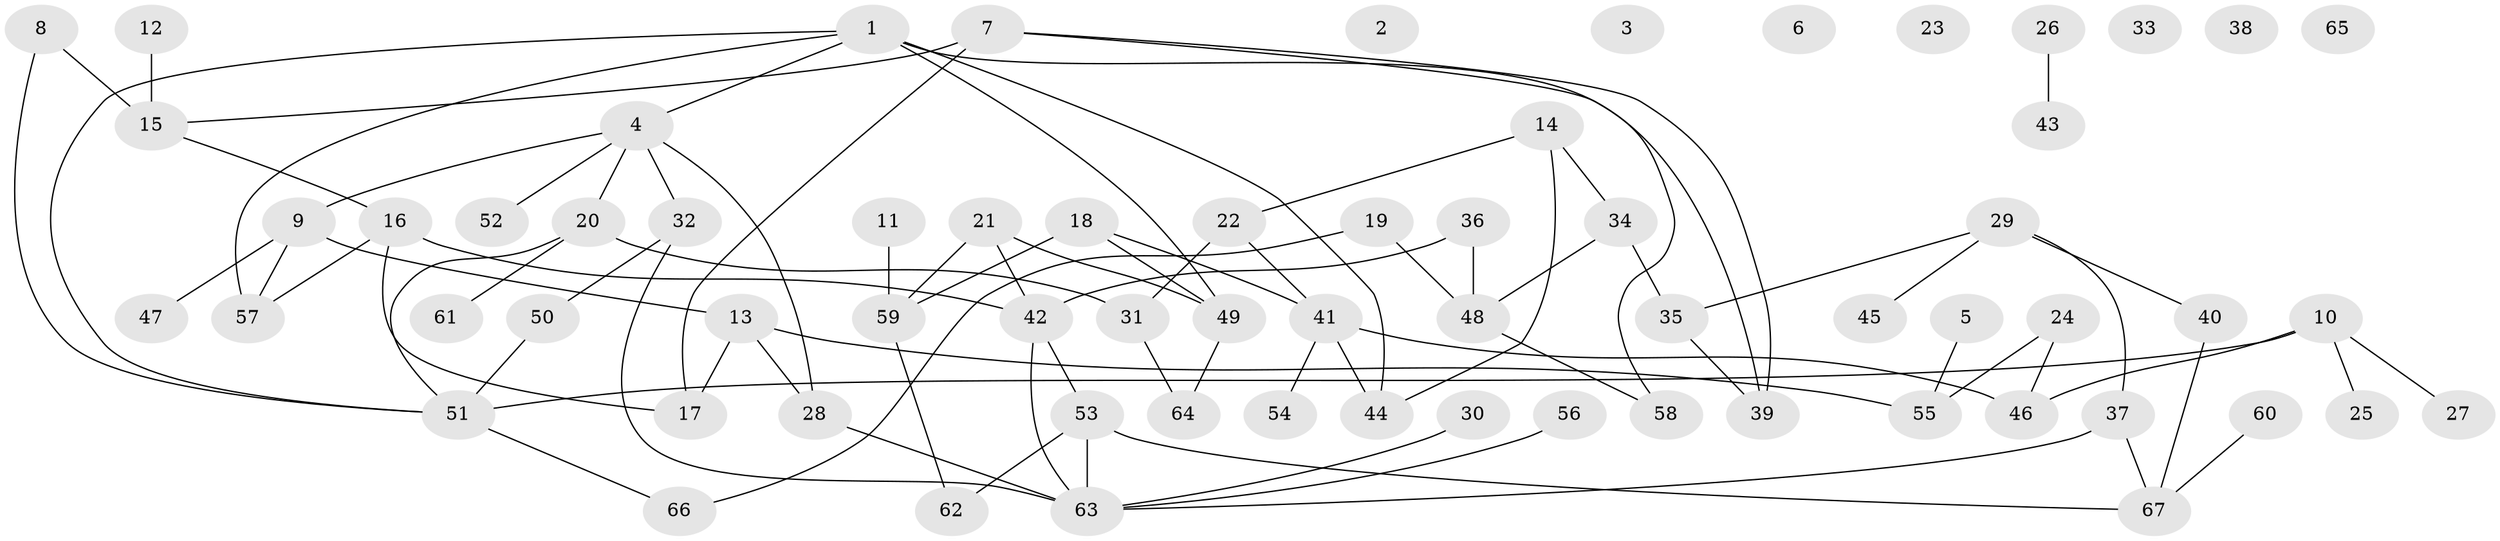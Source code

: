 // coarse degree distribution, {0: 0.15217391304347827, 1: 0.30434782608695654, 4: 0.17391304347826086, 2: 0.1956521739130435, 3: 0.043478260869565216, 5: 0.08695652173913043, 6: 0.021739130434782608, 10: 0.021739130434782608}
// Generated by graph-tools (version 1.1) at 2025/44/03/04/25 21:44:06]
// undirected, 67 vertices, 85 edges
graph export_dot {
graph [start="1"]
  node [color=gray90,style=filled];
  1;
  2;
  3;
  4;
  5;
  6;
  7;
  8;
  9;
  10;
  11;
  12;
  13;
  14;
  15;
  16;
  17;
  18;
  19;
  20;
  21;
  22;
  23;
  24;
  25;
  26;
  27;
  28;
  29;
  30;
  31;
  32;
  33;
  34;
  35;
  36;
  37;
  38;
  39;
  40;
  41;
  42;
  43;
  44;
  45;
  46;
  47;
  48;
  49;
  50;
  51;
  52;
  53;
  54;
  55;
  56;
  57;
  58;
  59;
  60;
  61;
  62;
  63;
  64;
  65;
  66;
  67;
  1 -- 4;
  1 -- 39;
  1 -- 44;
  1 -- 49;
  1 -- 51;
  1 -- 57;
  4 -- 9;
  4 -- 20;
  4 -- 28;
  4 -- 32;
  4 -- 52;
  5 -- 55;
  7 -- 15;
  7 -- 17;
  7 -- 39;
  7 -- 58;
  8 -- 15;
  8 -- 51;
  9 -- 13;
  9 -- 47;
  9 -- 57;
  10 -- 25;
  10 -- 27;
  10 -- 46;
  10 -- 51;
  11 -- 59;
  12 -- 15;
  13 -- 17;
  13 -- 28;
  13 -- 55;
  14 -- 22;
  14 -- 34;
  14 -- 44;
  15 -- 16;
  16 -- 17;
  16 -- 42;
  16 -- 57;
  18 -- 41;
  18 -- 49;
  18 -- 59;
  19 -- 48;
  19 -- 66;
  20 -- 31;
  20 -- 51;
  20 -- 61;
  21 -- 42;
  21 -- 49;
  21 -- 59;
  22 -- 31;
  22 -- 41;
  24 -- 46;
  24 -- 55;
  26 -- 43;
  28 -- 63;
  29 -- 35;
  29 -- 37;
  29 -- 40;
  29 -- 45;
  30 -- 63;
  31 -- 64;
  32 -- 50;
  32 -- 63;
  34 -- 35;
  34 -- 48;
  35 -- 39;
  36 -- 42;
  36 -- 48;
  37 -- 63;
  37 -- 67;
  40 -- 67;
  41 -- 44;
  41 -- 46;
  41 -- 54;
  42 -- 53;
  42 -- 63;
  48 -- 58;
  49 -- 64;
  50 -- 51;
  51 -- 66;
  53 -- 62;
  53 -- 63;
  53 -- 67;
  56 -- 63;
  59 -- 62;
  60 -- 67;
}
